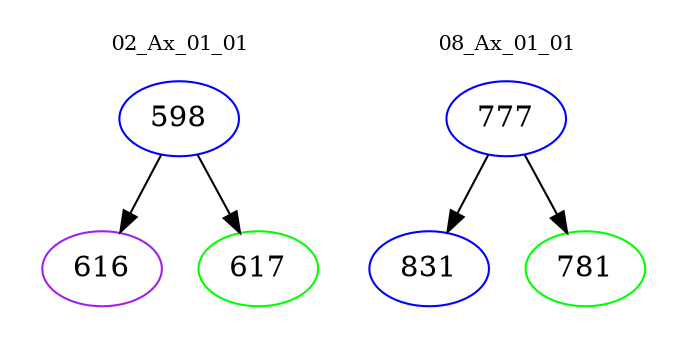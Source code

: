 digraph{
subgraph cluster_0 {
color = white
label = "02_Ax_01_01";
fontsize=10;
T0_598 [label="598", color="blue"]
T0_598 -> T0_616 [color="black"]
T0_616 [label="616", color="purple"]
T0_598 -> T0_617 [color="black"]
T0_617 [label="617", color="green"]
}
subgraph cluster_1 {
color = white
label = "08_Ax_01_01";
fontsize=10;
T1_777 [label="777", color="blue"]
T1_777 -> T1_831 [color="black"]
T1_831 [label="831", color="blue"]
T1_777 -> T1_781 [color="black"]
T1_781 [label="781", color="green"]
}
}
